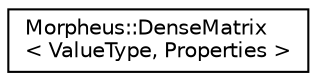 digraph "Graphical Class Hierarchy"
{
 // LATEX_PDF_SIZE
  edge [fontname="Helvetica",fontsize="10",labelfontname="Helvetica",labelfontsize="10"];
  node [fontname="Helvetica",fontsize="10",shape=record];
  rankdir="LR";
  Node0 [label="Morpheus::DenseMatrix\l\< ValueType, Properties \>",height=0.2,width=0.4,color="black", fillcolor="white", style="filled",URL="$classMorpheus_1_1DenseMatrix.html",tooltip="The DenseMatrix container is a two-dimensional dense container that contains contiguous elements...."];
}
